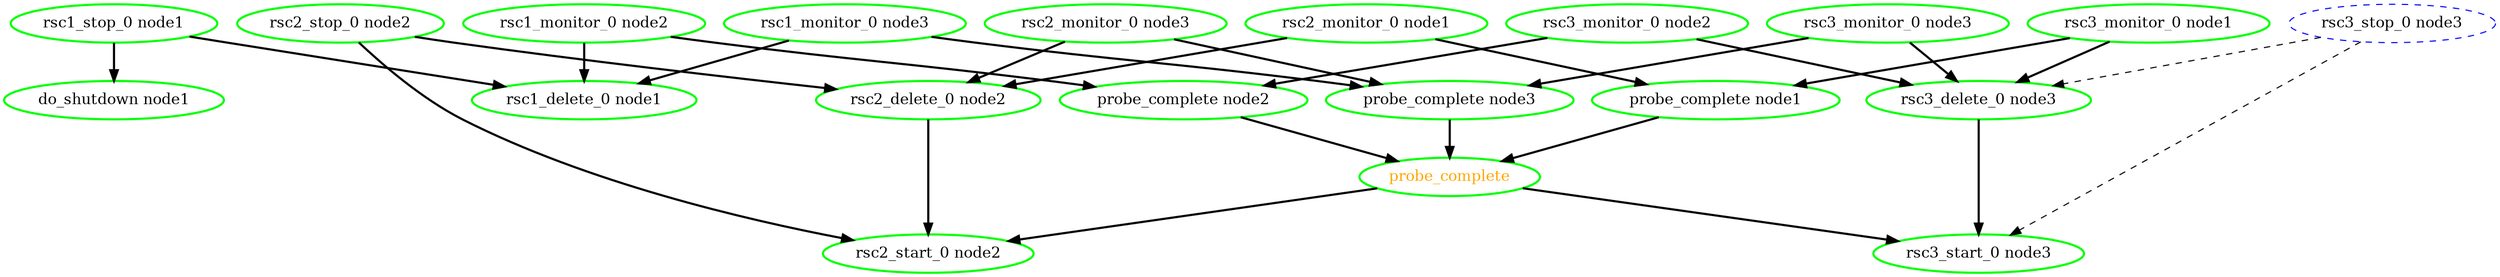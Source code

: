 digraph "g" {
	size = "30,30"
"rsc1_stop_0 node1" [ style=bold color="green" fontcolor="black" ]
"rsc1_delete_0 node1" [ style=bold color="green" fontcolor="black" ]
"rsc2_stop_0 node2" [ style=bold color="green" fontcolor="black" ]
"rsc2_delete_0 node2" [ style=bold color="green" fontcolor="black" ]
"rsc3_stop_0 node3" [ style="dashed" color="blue" fontcolor="black" ]
"rsc3_delete_0 node3" [ style=bold color="green" fontcolor="black" ]
"probe_complete" [ style=bold color="green" fontcolor="orange" ]
"probe_complete node1" [ style=bold color="green" fontcolor="black" ]
"rsc2_monitor_0 node1" [ style=bold color="green" fontcolor="black" ]
"rsc3_monitor_0 node1" [ style=bold color="green" fontcolor="black" ]
"probe_complete node2" [ style=bold color="green" fontcolor="black" ]
"rsc1_monitor_0 node2" [ style=bold color="green" fontcolor="black" ]
"rsc3_monitor_0 node2" [ style=bold color="green" fontcolor="black" ]
"probe_complete node3" [ style=bold color="green" fontcolor="black" ]
"rsc1_monitor_0 node3" [ style=bold color="green" fontcolor="black" ]
"rsc2_monitor_0 node3" [ style=bold color="green" fontcolor="black" ]
"rsc3_monitor_0 node3" [ style=bold color="green" fontcolor="black" ]
"rsc2_start_0 node2" [ style=bold color="green" fontcolor="black" ]
"rsc3_start_0 node3" [ style=bold color="green" fontcolor="black" ]
"do_shutdown node1" [ style=bold color="green" fontcolor="black" ]
"rsc1_stop_0 node1" -> "rsc1_delete_0 node1" [ style = bold]
"rsc1_monitor_0 node2" -> "rsc1_delete_0 node1" [ style = bold]
"rsc1_monitor_0 node3" -> "rsc1_delete_0 node1" [ style = bold]
"rsc2_stop_0 node2" -> "rsc2_delete_0 node2" [ style = bold]
"rsc2_monitor_0 node1" -> "rsc2_delete_0 node2" [ style = bold]
"rsc2_monitor_0 node3" -> "rsc2_delete_0 node2" [ style = bold]
"rsc3_stop_0 node3" -> "rsc3_delete_0 node3" [ style = dashed]
"rsc3_monitor_0 node1" -> "rsc3_delete_0 node3" [ style = bold]
"rsc3_monitor_0 node2" -> "rsc3_delete_0 node3" [ style = bold]
"rsc3_monitor_0 node3" -> "rsc3_delete_0 node3" [ style = bold]
"probe_complete node1" -> "probe_complete" [ style = bold]
"probe_complete node2" -> "probe_complete" [ style = bold]
"probe_complete node3" -> "probe_complete" [ style = bold]
"rsc2_monitor_0 node1" -> "probe_complete node1" [ style = bold]
"rsc3_monitor_0 node1" -> "probe_complete node1" [ style = bold]
"rsc1_monitor_0 node2" -> "probe_complete node2" [ style = bold]
"rsc3_monitor_0 node2" -> "probe_complete node2" [ style = bold]
"rsc1_monitor_0 node3" -> "probe_complete node3" [ style = bold]
"rsc2_monitor_0 node3" -> "probe_complete node3" [ style = bold]
"rsc3_monitor_0 node3" -> "probe_complete node3" [ style = bold]
"rsc2_stop_0 node2" -> "rsc2_start_0 node2" [ style = bold]
"rsc2_delete_0 node2" -> "rsc2_start_0 node2" [ style = bold]
"probe_complete" -> "rsc2_start_0 node2" [ style = bold]
"rsc3_stop_0 node3" -> "rsc3_start_0 node3" [ style = dashed]
"rsc3_delete_0 node3" -> "rsc3_start_0 node3" [ style = bold]
"probe_complete" -> "rsc3_start_0 node3" [ style = bold]
"rsc1_stop_0 node1" -> "do_shutdown node1" [ style = bold]
}
